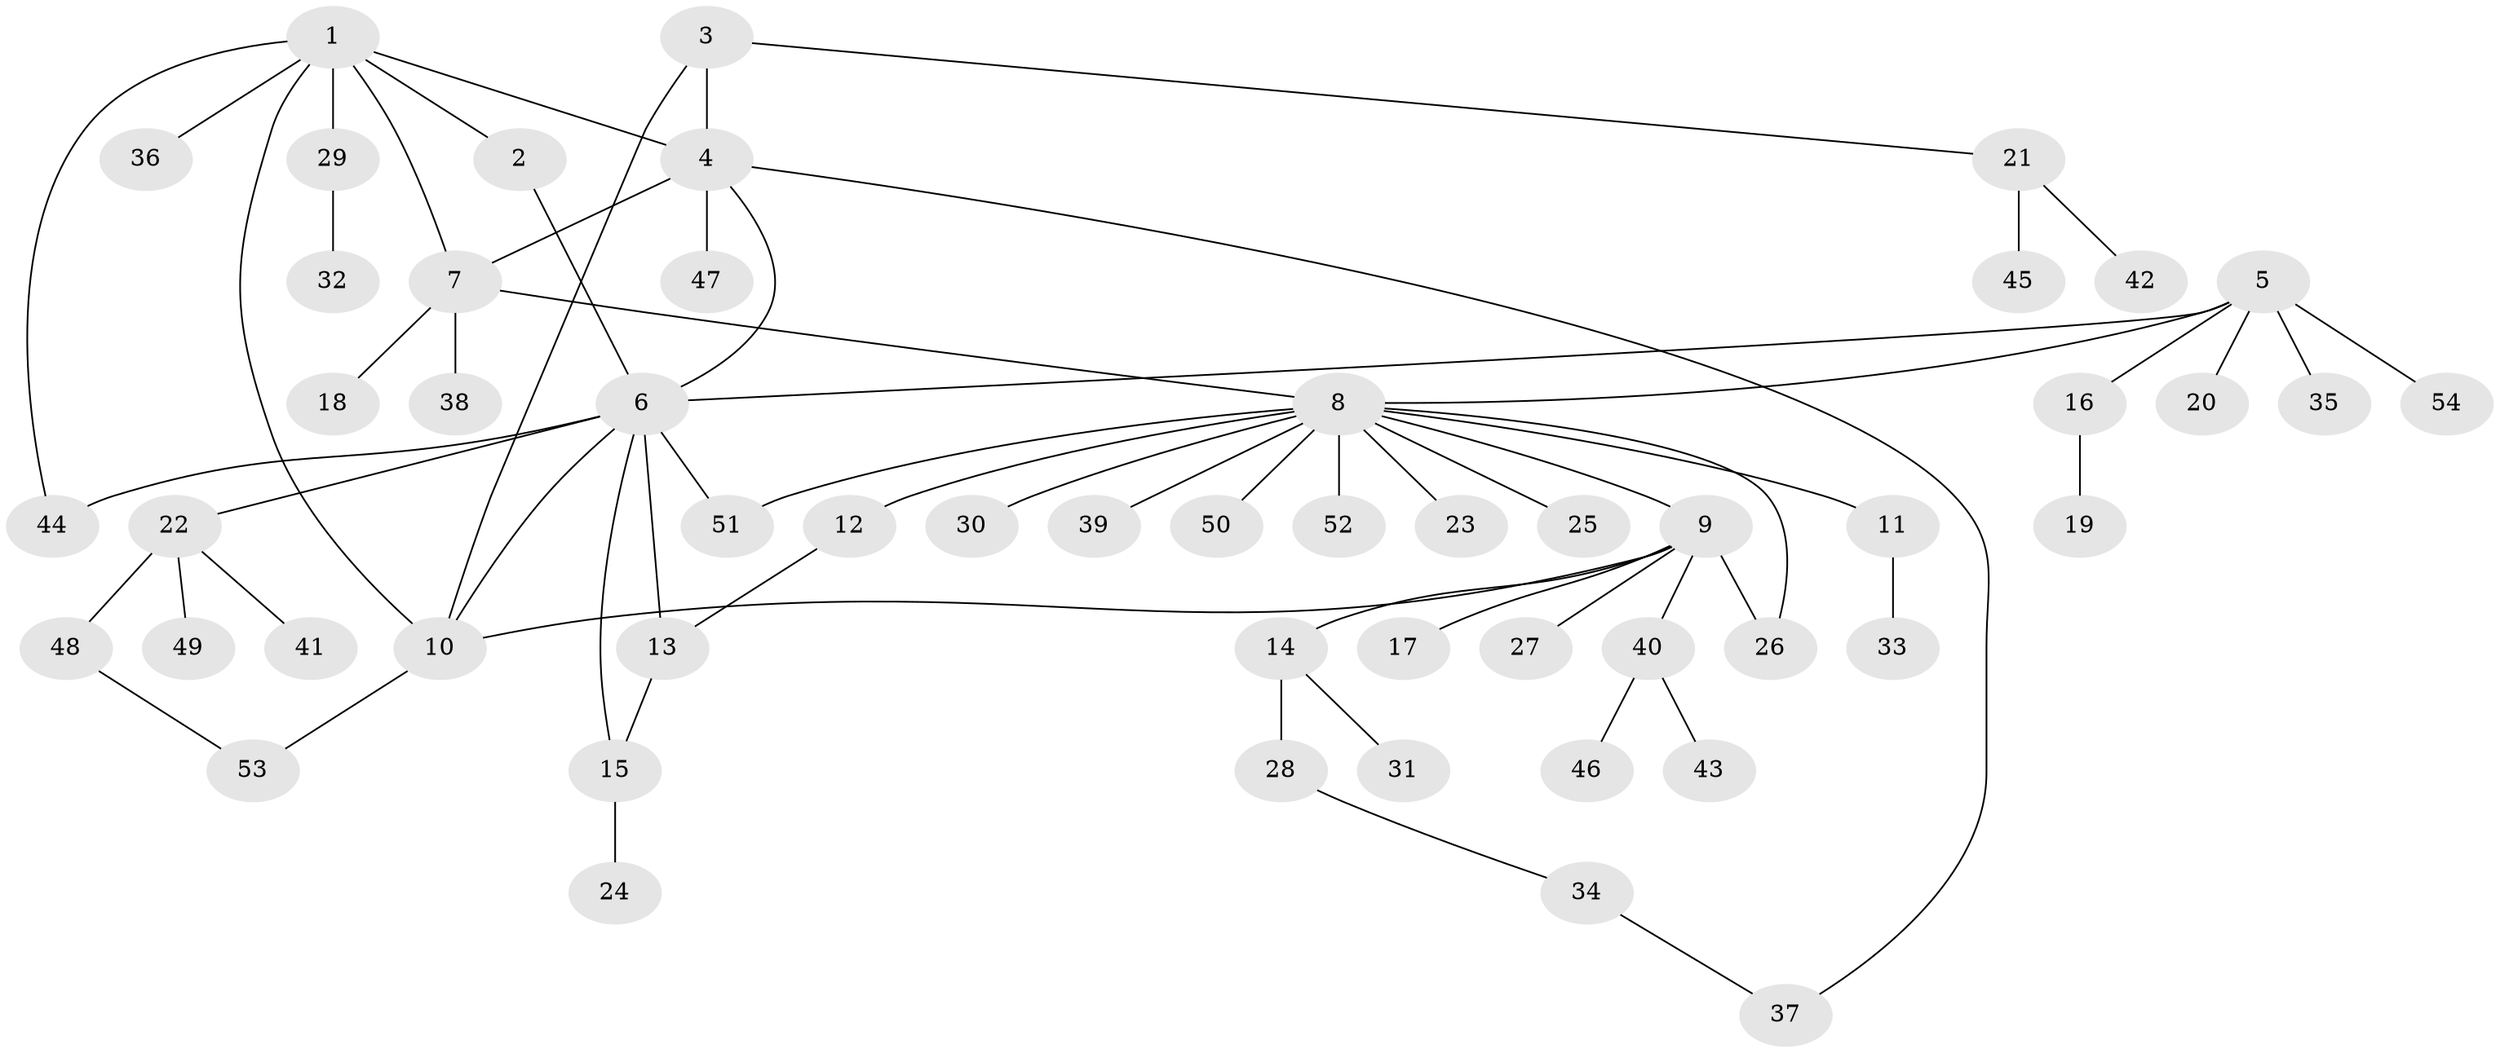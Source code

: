 // Generated by graph-tools (version 1.1) at 2025/02/03/09/25 03:02:39]
// undirected, 54 vertices, 66 edges
graph export_dot {
graph [start="1"]
  node [color=gray90,style=filled];
  1;
  2;
  3;
  4;
  5;
  6;
  7;
  8;
  9;
  10;
  11;
  12;
  13;
  14;
  15;
  16;
  17;
  18;
  19;
  20;
  21;
  22;
  23;
  24;
  25;
  26;
  27;
  28;
  29;
  30;
  31;
  32;
  33;
  34;
  35;
  36;
  37;
  38;
  39;
  40;
  41;
  42;
  43;
  44;
  45;
  46;
  47;
  48;
  49;
  50;
  51;
  52;
  53;
  54;
  1 -- 2;
  1 -- 4;
  1 -- 7;
  1 -- 10;
  1 -- 29;
  1 -- 36;
  1 -- 44;
  2 -- 6;
  3 -- 4;
  3 -- 10;
  3 -- 21;
  4 -- 6;
  4 -- 7;
  4 -- 37;
  4 -- 47;
  5 -- 6;
  5 -- 8;
  5 -- 16;
  5 -- 20;
  5 -- 35;
  5 -- 54;
  6 -- 10;
  6 -- 13;
  6 -- 15;
  6 -- 22;
  6 -- 44;
  6 -- 51;
  7 -- 8;
  7 -- 18;
  7 -- 38;
  8 -- 9;
  8 -- 11;
  8 -- 12;
  8 -- 23;
  8 -- 25;
  8 -- 26;
  8 -- 30;
  8 -- 39;
  8 -- 50;
  8 -- 51;
  8 -- 52;
  9 -- 10;
  9 -- 14;
  9 -- 17;
  9 -- 26;
  9 -- 27;
  9 -- 40;
  10 -- 53;
  11 -- 33;
  12 -- 13;
  13 -- 15;
  14 -- 28;
  14 -- 31;
  15 -- 24;
  16 -- 19;
  21 -- 42;
  21 -- 45;
  22 -- 41;
  22 -- 48;
  22 -- 49;
  28 -- 34;
  29 -- 32;
  34 -- 37;
  40 -- 43;
  40 -- 46;
  48 -- 53;
}
